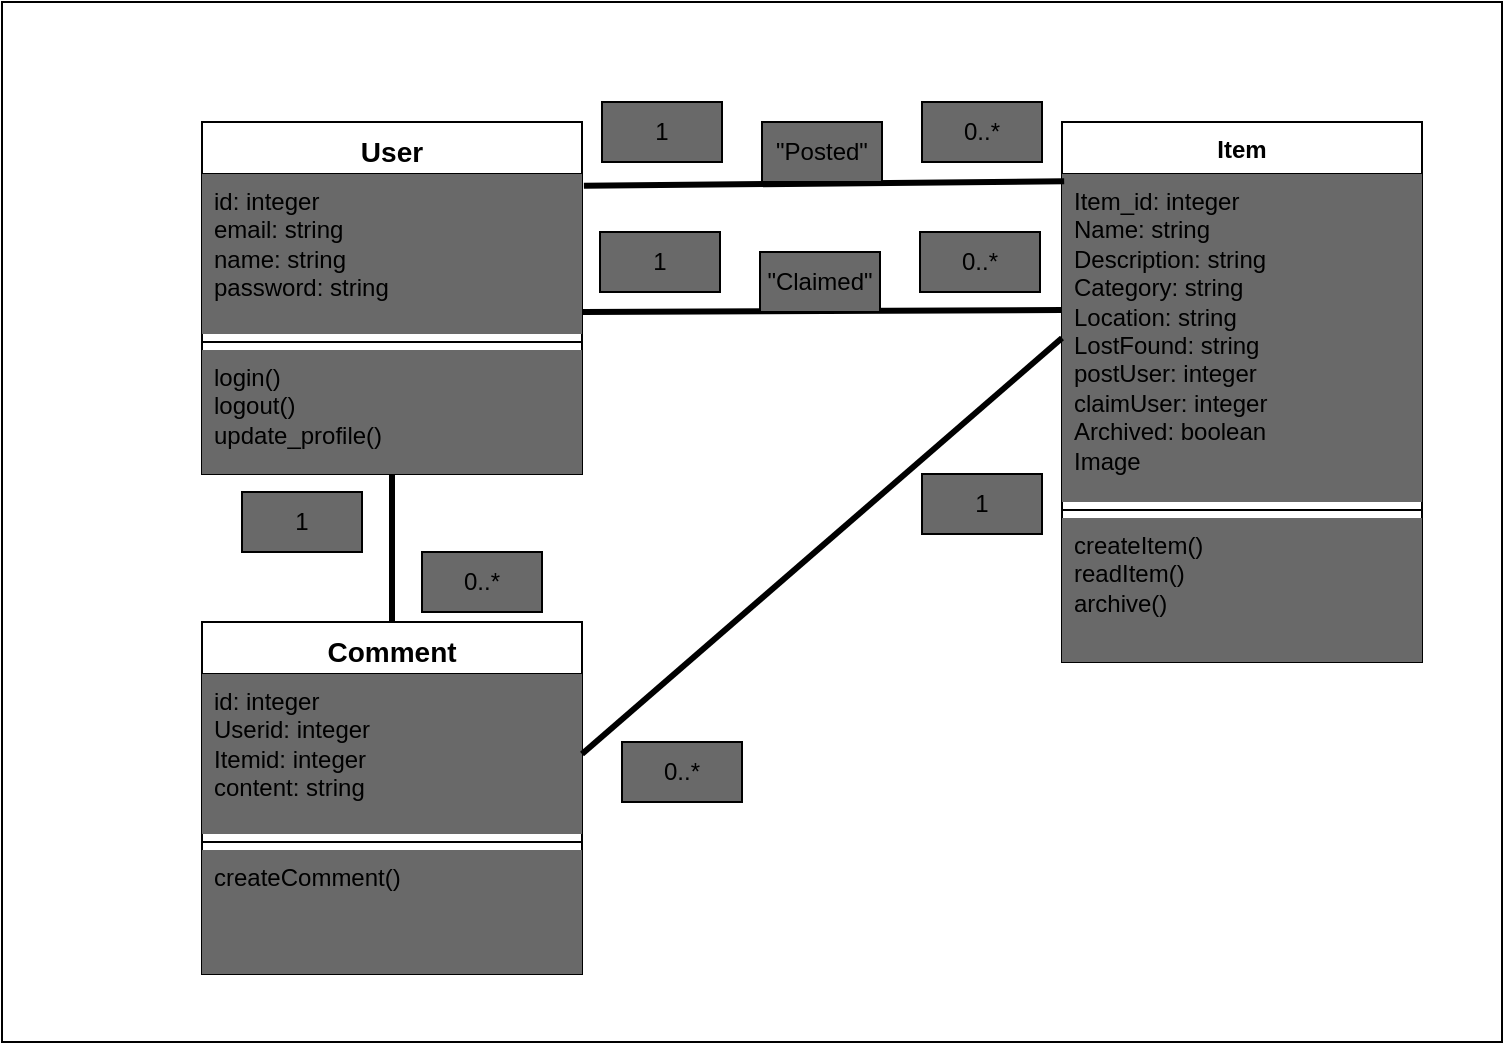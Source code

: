 <mxfile version="22.0.2" type="device">
  <diagram name="Page-1" id="3cGBwHPxNFgwYTmlh84q">
    <mxGraphModel dx="1098" dy="820" grid="1" gridSize="10" guides="1" tooltips="1" connect="1" arrows="1" fold="1" page="1" pageScale="1" pageWidth="1200" pageHeight="1920" math="0" shadow="0">
      <root>
        <mxCell id="0" />
        <mxCell id="1" parent="0" />
        <mxCell id="ym51gK6p21lXL2jd7KnJ-1" value="" style="rounded=0;whiteSpace=wrap;html=1;" parent="1" vertex="1">
          <mxGeometry x="10" y="90" width="750" height="520" as="geometry" />
        </mxCell>
        <mxCell id="3lcx6lFP8K0kZvhnZOuL-4" value="&lt;font style=&quot;font-size: 14px;&quot;&gt;User&lt;/font&gt;" style="swimlane;fontStyle=1;align=center;verticalAlign=top;childLayout=stackLayout;horizontal=1;startSize=26;horizontalStack=0;resizeParent=1;resizeParentMax=0;resizeLast=0;collapsible=1;marginBottom=0;whiteSpace=wrap;html=1;" parent="1" vertex="1">
          <mxGeometry x="110" y="150" width="190" height="176" as="geometry" />
        </mxCell>
        <mxCell id="3lcx6lFP8K0kZvhnZOuL-5" value="id: integer&lt;br&gt;email: string&lt;br&gt;name: string&lt;br&gt;password: string" style="text;strokeColor=none;fillColor=#696969;align=left;verticalAlign=top;spacingLeft=4;spacingRight=4;overflow=hidden;rotatable=0;points=[[0,0.5],[1,0.5]];portConstraint=eastwest;whiteSpace=wrap;html=1;" parent="3lcx6lFP8K0kZvhnZOuL-4" vertex="1">
          <mxGeometry y="26" width="190" height="80" as="geometry" />
        </mxCell>
        <mxCell id="3lcx6lFP8K0kZvhnZOuL-6" value="" style="line;strokeWidth=1;fillColor=none;align=left;verticalAlign=middle;spacingTop=-1;spacingLeft=3;spacingRight=3;rotatable=0;labelPosition=right;points=[];portConstraint=eastwest;strokeColor=inherit;" parent="3lcx6lFP8K0kZvhnZOuL-4" vertex="1">
          <mxGeometry y="106" width="190" height="8" as="geometry" />
        </mxCell>
        <mxCell id="3lcx6lFP8K0kZvhnZOuL-7" value="login()&lt;br&gt;logout()&lt;br&gt;update_profile()" style="text;strokeColor=none;fillColor=#696969;align=left;verticalAlign=top;spacingLeft=4;spacingRight=4;overflow=hidden;rotatable=0;points=[[0,0.5],[1,0.5]];portConstraint=eastwest;whiteSpace=wrap;html=1;" parent="3lcx6lFP8K0kZvhnZOuL-4" vertex="1">
          <mxGeometry y="114" width="190" height="62" as="geometry" />
        </mxCell>
        <mxCell id="3lcx6lFP8K0kZvhnZOuL-8" value="Item" style="swimlane;fontStyle=1;align=center;verticalAlign=top;childLayout=stackLayout;horizontal=1;startSize=26;horizontalStack=0;resizeParent=1;resizeParentMax=0;resizeLast=0;collapsible=1;marginBottom=0;whiteSpace=wrap;html=1;" parent="1" vertex="1">
          <mxGeometry x="540" y="150" width="180" height="270" as="geometry" />
        </mxCell>
        <mxCell id="3lcx6lFP8K0kZvhnZOuL-9" value="Item_id: integer&lt;br&gt;Name: string&lt;br&gt;Description: string&lt;br&gt;Category: string&lt;br&gt;Location: string&lt;br&gt;LostFound: string&lt;br&gt;postUser: integer&lt;br&gt;claimUser: integer&lt;br&gt;Archived: boolean&lt;br&gt;Image" style="text;strokeColor=none;fillColor=#696969;align=left;verticalAlign=top;spacingLeft=4;spacingRight=4;overflow=hidden;rotatable=0;points=[[0,0.5],[1,0.5]];portConstraint=eastwest;whiteSpace=wrap;html=1;" parent="3lcx6lFP8K0kZvhnZOuL-8" vertex="1">
          <mxGeometry y="26" width="180" height="164" as="geometry" />
        </mxCell>
        <mxCell id="3lcx6lFP8K0kZvhnZOuL-10" value="" style="line;strokeWidth=1;fillColor=none;align=left;verticalAlign=middle;spacingTop=-1;spacingLeft=3;spacingRight=3;rotatable=0;labelPosition=right;points=[];portConstraint=eastwest;strokeColor=inherit;" parent="3lcx6lFP8K0kZvhnZOuL-8" vertex="1">
          <mxGeometry y="190" width="180" height="8" as="geometry" />
        </mxCell>
        <mxCell id="3lcx6lFP8K0kZvhnZOuL-11" value="createItem()&lt;br&gt;readItem()&lt;br&gt;archive()" style="text;strokeColor=none;fillColor=#696969;align=left;verticalAlign=top;spacingLeft=4;spacingRight=4;overflow=hidden;rotatable=0;points=[[0,0.5],[1,0.5]];portConstraint=eastwest;whiteSpace=wrap;html=1;" parent="3lcx6lFP8K0kZvhnZOuL-8" vertex="1">
          <mxGeometry y="198" width="180" height="72" as="geometry" />
        </mxCell>
        <mxCell id="GNYuwHM6uTHyQH5xfvK_-1" value="" style="endArrow=none;html=1;rounded=0;entryX=0.006;entryY=0.022;entryDx=0;entryDy=0;entryPerimeter=0;exitX=1.005;exitY=0.074;exitDx=0;exitDy=0;exitPerimeter=0;strokeWidth=3;" parent="1" source="3lcx6lFP8K0kZvhnZOuL-5" target="3lcx6lFP8K0kZvhnZOuL-9" edge="1">
          <mxGeometry width="50" height="50" relative="1" as="geometry">
            <mxPoint x="330" y="180" as="sourcePoint" />
            <mxPoint x="530" y="180" as="targetPoint" />
          </mxGeometry>
        </mxCell>
        <mxCell id="GNYuwHM6uTHyQH5xfvK_-2" value="0..*" style="text;html=1;strokeColor=#000000;fillColor=#696969;align=center;verticalAlign=middle;whiteSpace=wrap;rounded=0;" parent="1" vertex="1">
          <mxGeometry x="470" y="140" width="60" height="30" as="geometry" />
        </mxCell>
        <mxCell id="GNYuwHM6uTHyQH5xfvK_-3" value="1" style="text;html=1;strokeColor=#000000;fillColor=#696969;align=center;verticalAlign=middle;whiteSpace=wrap;rounded=0;" parent="1" vertex="1">
          <mxGeometry x="310" y="140" width="60" height="30" as="geometry" />
        </mxCell>
        <mxCell id="fixcSZErJiY7G2__pPkl-1" value="&quot;Posted&quot;" style="text;html=1;strokeColor=#000000;fillColor=#696969;align=center;verticalAlign=middle;whiteSpace=wrap;rounded=0;" parent="1" vertex="1">
          <mxGeometry x="390" y="150" width="60" height="30" as="geometry" />
        </mxCell>
        <mxCell id="fixcSZErJiY7G2__pPkl-2" value="" style="endArrow=none;html=1;rounded=0;entryX=0.006;entryY=0.022;entryDx=0;entryDy=0;entryPerimeter=0;exitX=1.005;exitY=0.074;exitDx=0;exitDy=0;exitPerimeter=0;strokeWidth=3;" parent="1" edge="1">
          <mxGeometry width="50" height="50" relative="1" as="geometry">
            <mxPoint x="300" y="245" as="sourcePoint" />
            <mxPoint x="540" y="244" as="targetPoint" />
          </mxGeometry>
        </mxCell>
        <mxCell id="fixcSZErJiY7G2__pPkl-3" value="0..*" style="text;html=1;strokeColor=#000000;fillColor=#696969;align=center;verticalAlign=middle;whiteSpace=wrap;rounded=0;" parent="1" vertex="1">
          <mxGeometry x="469" y="205" width="60" height="30" as="geometry" />
        </mxCell>
        <mxCell id="fixcSZErJiY7G2__pPkl-4" value="1" style="text;html=1;strokeColor=#000000;fillColor=#696969;align=center;verticalAlign=middle;whiteSpace=wrap;rounded=0;" parent="1" vertex="1">
          <mxGeometry x="309" y="205" width="60" height="30" as="geometry" />
        </mxCell>
        <mxCell id="fixcSZErJiY7G2__pPkl-5" value="&quot;Claimed&quot;" style="text;html=1;strokeColor=#000000;fillColor=#696969;align=center;verticalAlign=middle;whiteSpace=wrap;rounded=0;" parent="1" vertex="1">
          <mxGeometry x="389" y="215" width="60" height="30" as="geometry" />
        </mxCell>
        <mxCell id="n6fKE9hRgEe5Lyd_AiAE-1" value="&lt;font style=&quot;font-size: 14px;&quot;&gt;Comment&lt;/font&gt;" style="swimlane;fontStyle=1;align=center;verticalAlign=top;childLayout=stackLayout;horizontal=1;startSize=26;horizontalStack=0;resizeParent=1;resizeParentMax=0;resizeLast=0;collapsible=1;marginBottom=0;whiteSpace=wrap;html=1;" vertex="1" parent="1">
          <mxGeometry x="110" y="400" width="190" height="176" as="geometry" />
        </mxCell>
        <mxCell id="n6fKE9hRgEe5Lyd_AiAE-2" value="id: integer&lt;br&gt;Userid: integer&lt;br&gt;Itemid: integer&lt;br&gt;content: string" style="text;strokeColor=none;fillColor=#696969;align=left;verticalAlign=top;spacingLeft=4;spacingRight=4;overflow=hidden;rotatable=0;points=[[0,0.5],[1,0.5]];portConstraint=eastwest;whiteSpace=wrap;html=1;" vertex="1" parent="n6fKE9hRgEe5Lyd_AiAE-1">
          <mxGeometry y="26" width="190" height="80" as="geometry" />
        </mxCell>
        <mxCell id="n6fKE9hRgEe5Lyd_AiAE-3" value="" style="line;strokeWidth=1;fillColor=none;align=left;verticalAlign=middle;spacingTop=-1;spacingLeft=3;spacingRight=3;rotatable=0;labelPosition=right;points=[];portConstraint=eastwest;strokeColor=inherit;" vertex="1" parent="n6fKE9hRgEe5Lyd_AiAE-1">
          <mxGeometry y="106" width="190" height="8" as="geometry" />
        </mxCell>
        <mxCell id="n6fKE9hRgEe5Lyd_AiAE-4" value="createComment()" style="text;strokeColor=none;fillColor=#696969;align=left;verticalAlign=top;spacingLeft=4;spacingRight=4;overflow=hidden;rotatable=0;points=[[0,0.5],[1,0.5]];portConstraint=eastwest;whiteSpace=wrap;html=1;" vertex="1" parent="n6fKE9hRgEe5Lyd_AiAE-1">
          <mxGeometry y="114" width="190" height="62" as="geometry" />
        </mxCell>
        <mxCell id="n6fKE9hRgEe5Lyd_AiAE-6" value="" style="endArrow=none;html=1;rounded=0;entryX=0;entryY=0.5;entryDx=0;entryDy=0;exitX=1;exitY=0.5;exitDx=0;exitDy=0;strokeWidth=3;" edge="1" parent="1" source="n6fKE9hRgEe5Lyd_AiAE-2" target="3lcx6lFP8K0kZvhnZOuL-9">
          <mxGeometry width="50" height="50" relative="1" as="geometry">
            <mxPoint x="299" y="451" as="sourcePoint" />
            <mxPoint x="539" y="450" as="targetPoint" />
          </mxGeometry>
        </mxCell>
        <mxCell id="n6fKE9hRgEe5Lyd_AiAE-7" value="1" style="text;html=1;strokeColor=#000000;fillColor=#696969;align=center;verticalAlign=middle;whiteSpace=wrap;rounded=0;" vertex="1" parent="1">
          <mxGeometry x="470" y="326" width="60" height="30" as="geometry" />
        </mxCell>
        <mxCell id="n6fKE9hRgEe5Lyd_AiAE-8" value="0..*" style="text;html=1;strokeColor=#000000;fillColor=#696969;align=center;verticalAlign=middle;whiteSpace=wrap;rounded=0;" vertex="1" parent="1">
          <mxGeometry x="320" y="460" width="60" height="30" as="geometry" />
        </mxCell>
        <mxCell id="n6fKE9hRgEe5Lyd_AiAE-10" value="" style="endArrow=none;html=1;rounded=0;entryX=0.5;entryY=0;entryDx=0;entryDy=0;exitX=0.5;exitY=1;exitDx=0;exitDy=0;strokeWidth=3;" edge="1" parent="1" source="3lcx6lFP8K0kZvhnZOuL-4" target="n6fKE9hRgEe5Lyd_AiAE-1">
          <mxGeometry width="50" height="50" relative="1" as="geometry">
            <mxPoint x="265" y="351" as="sourcePoint" />
            <mxPoint x="505" y="350" as="targetPoint" />
          </mxGeometry>
        </mxCell>
        <mxCell id="n6fKE9hRgEe5Lyd_AiAE-12" value="1" style="text;html=1;strokeColor=#000000;fillColor=#696969;align=center;verticalAlign=middle;whiteSpace=wrap;rounded=0;" vertex="1" parent="1">
          <mxGeometry x="130" y="335" width="60" height="30" as="geometry" />
        </mxCell>
        <mxCell id="n6fKE9hRgEe5Lyd_AiAE-13" value="0..*" style="text;html=1;strokeColor=#000000;fillColor=#696969;align=center;verticalAlign=middle;whiteSpace=wrap;rounded=0;" vertex="1" parent="1">
          <mxGeometry x="220" y="365" width="60" height="30" as="geometry" />
        </mxCell>
      </root>
    </mxGraphModel>
  </diagram>
</mxfile>
